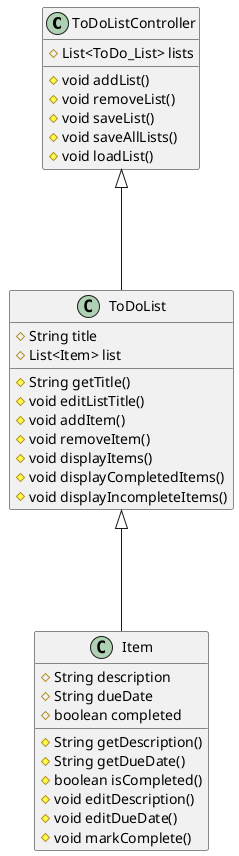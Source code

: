 @startuml
'https://plantuml.com/sequence-diagram

class ToDoListController {
    # List<ToDo_List> lists
    # void addList()
    # void removeList()
    # void saveList()
    # void saveAllLists()
    # void loadList()
}

class ToDoList{
    # String title
    # List<Item> list
    # String getTitle()
    # void editListTitle()
    # void addItem()
    # void removeItem()
    # void displayItems()
    # void displayCompletedItems()
    # void displayIncompleteItems()
}

class Item {
    # String description
    # String dueDate
    # boolean completed
    # String getDescription()
    # String getDueDate()
    # boolean isCompleted()
    # void editDescription()
    # void editDueDate()
    # void markComplete()

}
ToDoListController <|--- ToDoList
ToDoList <|---Item
@enduml